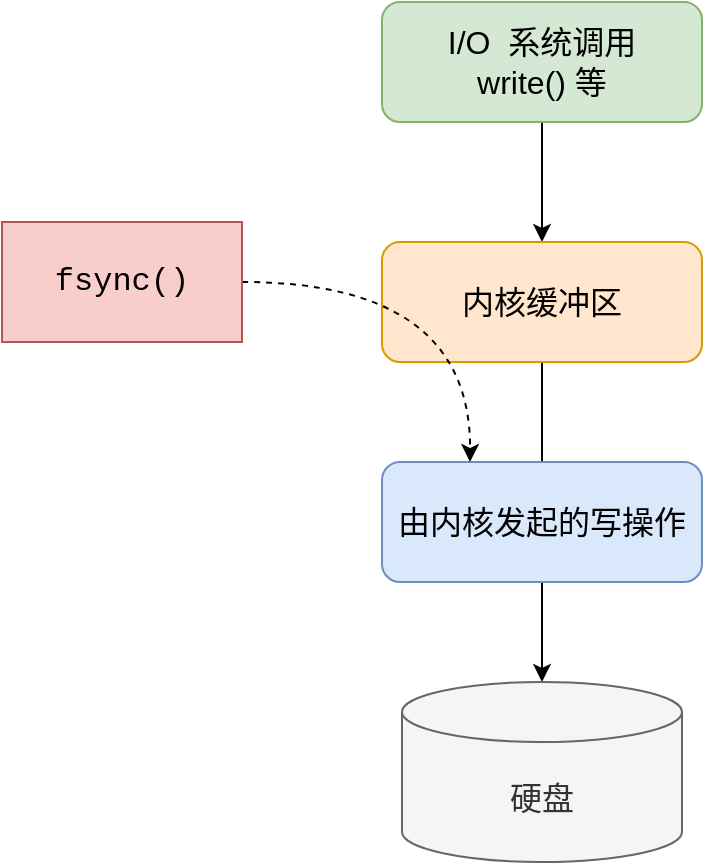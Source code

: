 <mxfile version="14.6.11" type="github">
  <diagram id="60Qj0OtNPnZQbCHVM9AT" name="第 1 页">
    <mxGraphModel dx="946" dy="558" grid="1" gridSize="10" guides="1" tooltips="1" connect="1" arrows="1" fold="1" page="1" pageScale="1" pageWidth="827" pageHeight="1169" math="0" shadow="0">
      <root>
        <mxCell id="0" />
        <mxCell id="1" parent="0" />
        <mxCell id="fz4-xb6mM2fv7bPkQcwD-5" style="edgeStyle=orthogonalEdgeStyle;rounded=0;orthogonalLoop=1;jettySize=auto;html=1;fontSize=16;" edge="1" parent="1" source="fz4-xb6mM2fv7bPkQcwD-1" target="fz4-xb6mM2fv7bPkQcwD-2">
          <mxGeometry relative="1" as="geometry" />
        </mxCell>
        <mxCell id="fz4-xb6mM2fv7bPkQcwD-1" value="I/O &amp;nbsp;系统调用&lt;br style=&quot;font-size: 16px;&quot;&gt;write() 等" style="rounded=1;whiteSpace=wrap;html=1;fontSize=16;fillColor=#d5e8d4;strokeColor=#82b366;" vertex="1" parent="1">
          <mxGeometry x="250" y="150" width="160" height="60" as="geometry" />
        </mxCell>
        <mxCell id="fz4-xb6mM2fv7bPkQcwD-8" style="edgeStyle=orthogonalEdgeStyle;rounded=0;orthogonalLoop=1;jettySize=auto;html=1;entryX=0.5;entryY=0;entryDx=0;entryDy=0;fontSize=16;entryPerimeter=0;" edge="1" parent="1" source="fz4-xb6mM2fv7bPkQcwD-2" target="fz4-xb6mM2fv7bPkQcwD-4">
          <mxGeometry relative="1" as="geometry" />
        </mxCell>
        <mxCell id="fz4-xb6mM2fv7bPkQcwD-2" value="内核缓冲区" style="rounded=1;whiteSpace=wrap;html=1;fontSize=16;fillColor=#ffe6cc;strokeColor=#d79b00;" vertex="1" parent="1">
          <mxGeometry x="250" y="270" width="160" height="60" as="geometry" />
        </mxCell>
        <mxCell id="fz4-xb6mM2fv7bPkQcwD-3" value="由内核发起的写操作" style="rounded=1;whiteSpace=wrap;html=1;fontSize=16;fillColor=#dae8fc;strokeColor=#6c8ebf;" vertex="1" parent="1">
          <mxGeometry x="250" y="380" width="160" height="60" as="geometry" />
        </mxCell>
        <mxCell id="fz4-xb6mM2fv7bPkQcwD-4" value="硬盘" style="shape=cylinder3;whiteSpace=wrap;html=1;boundedLbl=1;backgroundOutline=1;size=15;fontSize=16;fillColor=#f5f5f5;strokeColor=#666666;fontColor=#333333;" vertex="1" parent="1">
          <mxGeometry x="260" y="490" width="140" height="90" as="geometry" />
        </mxCell>
        <mxCell id="fz4-xb6mM2fv7bPkQcwD-10" style="edgeStyle=orthogonalEdgeStyle;rounded=0;orthogonalLoop=1;jettySize=auto;html=1;fontFamily=Courier New;fontSize=16;curved=1;dashed=1;" edge="1" parent="1" source="fz4-xb6mM2fv7bPkQcwD-9">
          <mxGeometry relative="1" as="geometry">
            <mxPoint x="294" y="380" as="targetPoint" />
          </mxGeometry>
        </mxCell>
        <mxCell id="fz4-xb6mM2fv7bPkQcwD-9" value="fsync()" style="rounded=0;whiteSpace=wrap;html=1;fontSize=16;fontFamily=Courier New;fillColor=#f8cecc;strokeColor=#b85450;" vertex="1" parent="1">
          <mxGeometry x="60" y="260" width="120" height="60" as="geometry" />
        </mxCell>
      </root>
    </mxGraphModel>
  </diagram>
</mxfile>
